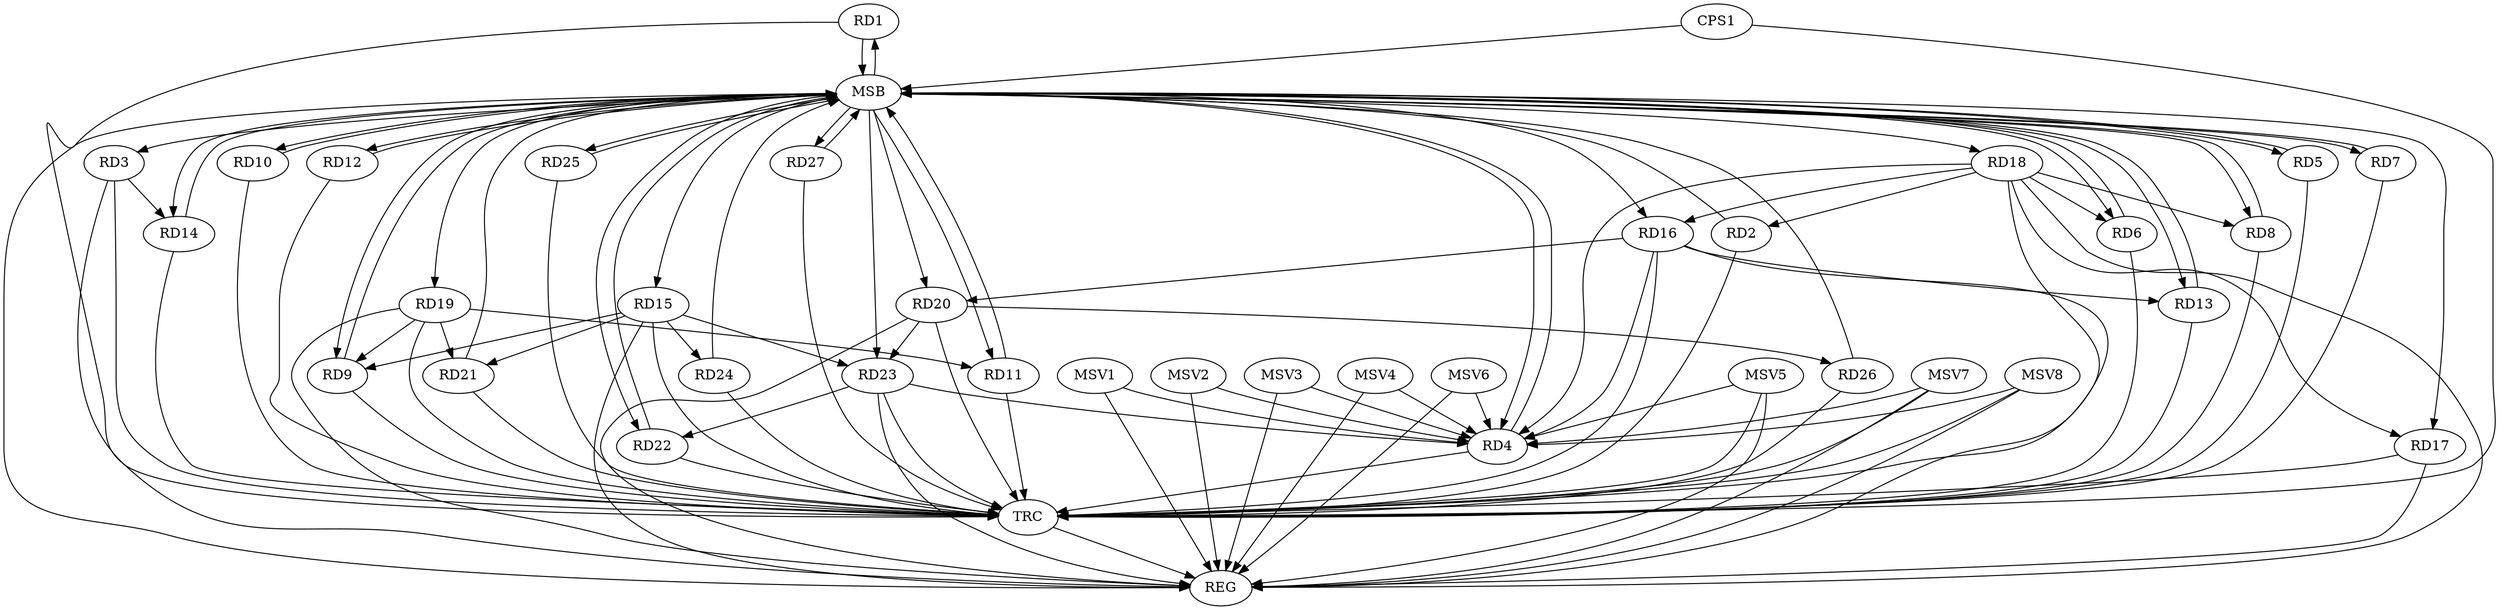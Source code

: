 strict digraph G {
  RD1 [ label="RD1" ];
  RD2 [ label="RD2" ];
  RD3 [ label="RD3" ];
  RD4 [ label="RD4" ];
  RD5 [ label="RD5" ];
  RD6 [ label="RD6" ];
  RD7 [ label="RD7" ];
  RD8 [ label="RD8" ];
  RD9 [ label="RD9" ];
  RD10 [ label="RD10" ];
  RD11 [ label="RD11" ];
  RD12 [ label="RD12" ];
  RD13 [ label="RD13" ];
  RD14 [ label="RD14" ];
  RD15 [ label="RD15" ];
  RD16 [ label="RD16" ];
  RD17 [ label="RD17" ];
  RD18 [ label="RD18" ];
  RD19 [ label="RD19" ];
  RD20 [ label="RD20" ];
  RD21 [ label="RD21" ];
  RD22 [ label="RD22" ];
  RD23 [ label="RD23" ];
  RD24 [ label="RD24" ];
  RD25 [ label="RD25" ];
  RD26 [ label="RD26" ];
  RD27 [ label="RD27" ];
  CPS1 [ label="CPS1" ];
  REG [ label="REG" ];
  MSB [ label="MSB" ];
  TRC [ label="TRC" ];
  MSV1 [ label="MSV1" ];
  MSV2 [ label="MSV2" ];
  MSV3 [ label="MSV3" ];
  MSV4 [ label="MSV4" ];
  MSV5 [ label="MSV5" ];
  MSV6 [ label="MSV6" ];
  MSV7 [ label="MSV7" ];
  MSV8 [ label="MSV8" ];
  RD18 -> RD2;
  RD3 -> RD14;
  RD16 -> RD4;
  RD18 -> RD4;
  RD23 -> RD4;
  RD18 -> RD6;
  RD18 -> RD8;
  RD15 -> RD9;
  RD19 -> RD9;
  RD19 -> RD11;
  RD16 -> RD13;
  RD15 -> RD21;
  RD15 -> RD23;
  RD15 -> RD24;
  RD18 -> RD16;
  RD16 -> RD20;
  RD18 -> RD17;
  RD19 -> RD21;
  RD20 -> RD23;
  RD20 -> RD26;
  RD23 -> RD22;
  RD3 -> REG;
  RD15 -> REG;
  RD16 -> REG;
  RD17 -> REG;
  RD18 -> REG;
  RD19 -> REG;
  RD20 -> REG;
  RD23 -> REG;
  RD1 -> MSB;
  MSB -> RD10;
  MSB -> RD16;
  MSB -> REG;
  RD2 -> MSB;
  MSB -> RD17;
  MSB -> RD18;
  MSB -> RD22;
  RD4 -> MSB;
  MSB -> RD20;
  MSB -> RD27;
  RD5 -> MSB;
  MSB -> RD8;
  MSB -> RD12;
  MSB -> RD13;
  RD6 -> MSB;
  MSB -> RD5;
  MSB -> RD19;
  RD7 -> MSB;
  MSB -> RD3;
  RD8 -> MSB;
  RD9 -> MSB;
  MSB -> RD4;
  MSB -> RD23;
  RD10 -> MSB;
  MSB -> RD14;
  RD11 -> MSB;
  RD12 -> MSB;
  MSB -> RD25;
  RD13 -> MSB;
  RD14 -> MSB;
  MSB -> RD11;
  RD21 -> MSB;
  RD22 -> MSB;
  MSB -> RD9;
  RD24 -> MSB;
  RD25 -> MSB;
  MSB -> RD1;
  MSB -> RD7;
  RD26 -> MSB;
  MSB -> RD6;
  MSB -> RD15;
  RD27 -> MSB;
  CPS1 -> MSB;
  RD1 -> TRC;
  RD2 -> TRC;
  RD3 -> TRC;
  RD4 -> TRC;
  RD5 -> TRC;
  RD6 -> TRC;
  RD7 -> TRC;
  RD8 -> TRC;
  RD9 -> TRC;
  RD10 -> TRC;
  RD11 -> TRC;
  RD12 -> TRC;
  RD13 -> TRC;
  RD14 -> TRC;
  RD15 -> TRC;
  RD16 -> TRC;
  RD17 -> TRC;
  RD18 -> TRC;
  RD19 -> TRC;
  RD20 -> TRC;
  RD21 -> TRC;
  RD22 -> TRC;
  RD23 -> TRC;
  RD24 -> TRC;
  RD25 -> TRC;
  RD26 -> TRC;
  RD27 -> TRC;
  CPS1 -> TRC;
  TRC -> REG;
  MSV1 -> RD4;
  MSV2 -> RD4;
  MSV3 -> RD4;
  MSV4 -> RD4;
  MSV1 -> REG;
  MSV2 -> REG;
  MSV3 -> REG;
  MSV4 -> REG;
  MSV5 -> RD4;
  MSV6 -> RD4;
  MSV7 -> RD4;
  MSV8 -> RD4;
  MSV5 -> REG;
  MSV5 -> TRC;
  MSV6 -> REG;
  MSV7 -> REG;
  MSV7 -> TRC;
  MSV8 -> REG;
  MSV8 -> TRC;
}
